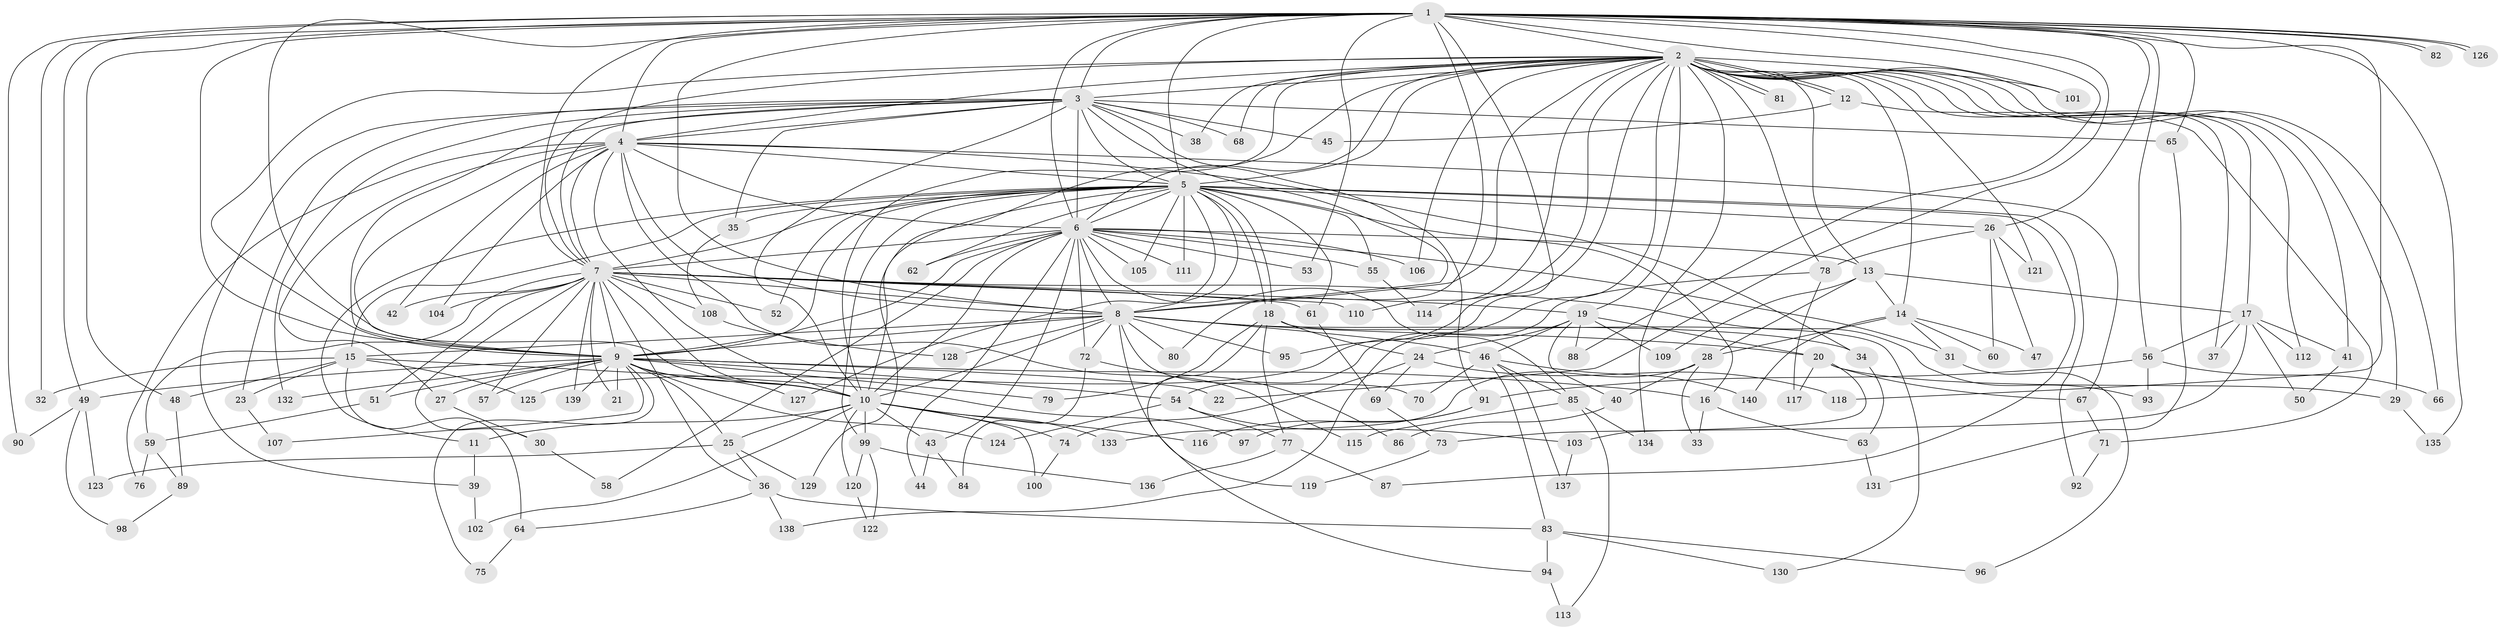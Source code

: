 // Generated by graph-tools (version 1.1) at 2025/10/02/27/25 16:10:57]
// undirected, 140 vertices, 305 edges
graph export_dot {
graph [start="1"]
  node [color=gray90,style=filled];
  1;
  2;
  3;
  4;
  5;
  6;
  7;
  8;
  9;
  10;
  11;
  12;
  13;
  14;
  15;
  16;
  17;
  18;
  19;
  20;
  21;
  22;
  23;
  24;
  25;
  26;
  27;
  28;
  29;
  30;
  31;
  32;
  33;
  34;
  35;
  36;
  37;
  38;
  39;
  40;
  41;
  42;
  43;
  44;
  45;
  46;
  47;
  48;
  49;
  50;
  51;
  52;
  53;
  54;
  55;
  56;
  57;
  58;
  59;
  60;
  61;
  62;
  63;
  64;
  65;
  66;
  67;
  68;
  69;
  70;
  71;
  72;
  73;
  74;
  75;
  76;
  77;
  78;
  79;
  80;
  81;
  82;
  83;
  84;
  85;
  86;
  87;
  88;
  89;
  90;
  91;
  92;
  93;
  94;
  95;
  96;
  97;
  98;
  99;
  100;
  101;
  102;
  103;
  104;
  105;
  106;
  107;
  108;
  109;
  110;
  111;
  112;
  113;
  114;
  115;
  116;
  117;
  118;
  119;
  120;
  121;
  122;
  123;
  124;
  125;
  126;
  127;
  128;
  129;
  130;
  131;
  132;
  133;
  134;
  135;
  136;
  137;
  138;
  139;
  140;
  1 -- 2;
  1 -- 3;
  1 -- 4;
  1 -- 5;
  1 -- 6;
  1 -- 7;
  1 -- 8;
  1 -- 9;
  1 -- 10;
  1 -- 22;
  1 -- 26;
  1 -- 32;
  1 -- 48;
  1 -- 49;
  1 -- 53;
  1 -- 56;
  1 -- 65;
  1 -- 80;
  1 -- 82;
  1 -- 82;
  1 -- 88;
  1 -- 90;
  1 -- 101;
  1 -- 118;
  1 -- 125;
  1 -- 126;
  1 -- 126;
  1 -- 135;
  2 -- 3;
  2 -- 4;
  2 -- 5;
  2 -- 6;
  2 -- 7;
  2 -- 8;
  2 -- 9;
  2 -- 10;
  2 -- 12;
  2 -- 12;
  2 -- 13;
  2 -- 14;
  2 -- 17;
  2 -- 19;
  2 -- 29;
  2 -- 37;
  2 -- 38;
  2 -- 41;
  2 -- 54;
  2 -- 66;
  2 -- 68;
  2 -- 78;
  2 -- 81;
  2 -- 81;
  2 -- 95;
  2 -- 101;
  2 -- 106;
  2 -- 110;
  2 -- 112;
  2 -- 114;
  2 -- 121;
  2 -- 129;
  2 -- 134;
  3 -- 4;
  3 -- 5;
  3 -- 6;
  3 -- 7;
  3 -- 8;
  3 -- 9;
  3 -- 10;
  3 -- 23;
  3 -- 35;
  3 -- 38;
  3 -- 39;
  3 -- 45;
  3 -- 65;
  3 -- 68;
  3 -- 91;
  3 -- 132;
  4 -- 5;
  4 -- 6;
  4 -- 7;
  4 -- 8;
  4 -- 9;
  4 -- 10;
  4 -- 27;
  4 -- 34;
  4 -- 42;
  4 -- 67;
  4 -- 76;
  4 -- 104;
  4 -- 115;
  5 -- 6;
  5 -- 7;
  5 -- 8;
  5 -- 9;
  5 -- 10;
  5 -- 11;
  5 -- 15;
  5 -- 16;
  5 -- 18;
  5 -- 18;
  5 -- 26;
  5 -- 35;
  5 -- 52;
  5 -- 55;
  5 -- 61;
  5 -- 62;
  5 -- 87;
  5 -- 92;
  5 -- 99;
  5 -- 105;
  5 -- 111;
  5 -- 127;
  6 -- 7;
  6 -- 8;
  6 -- 9;
  6 -- 10;
  6 -- 13;
  6 -- 31;
  6 -- 43;
  6 -- 44;
  6 -- 53;
  6 -- 55;
  6 -- 58;
  6 -- 62;
  6 -- 72;
  6 -- 85;
  6 -- 105;
  6 -- 106;
  6 -- 111;
  7 -- 8;
  7 -- 9;
  7 -- 10;
  7 -- 19;
  7 -- 21;
  7 -- 30;
  7 -- 36;
  7 -- 42;
  7 -- 51;
  7 -- 52;
  7 -- 57;
  7 -- 59;
  7 -- 61;
  7 -- 93;
  7 -- 104;
  7 -- 108;
  7 -- 110;
  7 -- 139;
  8 -- 9;
  8 -- 10;
  8 -- 15;
  8 -- 20;
  8 -- 34;
  8 -- 46;
  8 -- 70;
  8 -- 72;
  8 -- 80;
  8 -- 95;
  8 -- 119;
  8 -- 128;
  9 -- 10;
  9 -- 16;
  9 -- 21;
  9 -- 22;
  9 -- 25;
  9 -- 27;
  9 -- 49;
  9 -- 51;
  9 -- 54;
  9 -- 57;
  9 -- 75;
  9 -- 79;
  9 -- 107;
  9 -- 124;
  9 -- 127;
  9 -- 132;
  9 -- 139;
  10 -- 11;
  10 -- 25;
  10 -- 43;
  10 -- 74;
  10 -- 99;
  10 -- 100;
  10 -- 102;
  10 -- 116;
  10 -- 120;
  10 -- 133;
  11 -- 39;
  12 -- 45;
  12 -- 71;
  13 -- 14;
  13 -- 17;
  13 -- 28;
  13 -- 109;
  14 -- 28;
  14 -- 31;
  14 -- 47;
  14 -- 60;
  14 -- 140;
  15 -- 23;
  15 -- 32;
  15 -- 48;
  15 -- 64;
  15 -- 97;
  15 -- 125;
  16 -- 33;
  16 -- 63;
  17 -- 37;
  17 -- 41;
  17 -- 50;
  17 -- 56;
  17 -- 73;
  17 -- 112;
  18 -- 24;
  18 -- 77;
  18 -- 79;
  18 -- 94;
  18 -- 130;
  19 -- 20;
  19 -- 24;
  19 -- 40;
  19 -- 46;
  19 -- 88;
  19 -- 109;
  20 -- 29;
  20 -- 67;
  20 -- 103;
  20 -- 117;
  23 -- 107;
  24 -- 69;
  24 -- 74;
  24 -- 118;
  25 -- 36;
  25 -- 123;
  25 -- 129;
  26 -- 47;
  26 -- 60;
  26 -- 78;
  26 -- 121;
  27 -- 30;
  28 -- 33;
  28 -- 40;
  28 -- 133;
  29 -- 135;
  30 -- 58;
  31 -- 96;
  34 -- 63;
  35 -- 108;
  36 -- 64;
  36 -- 83;
  36 -- 138;
  39 -- 102;
  40 -- 86;
  41 -- 50;
  43 -- 44;
  43 -- 84;
  46 -- 70;
  46 -- 83;
  46 -- 85;
  46 -- 137;
  46 -- 140;
  48 -- 89;
  49 -- 90;
  49 -- 98;
  49 -- 123;
  51 -- 59;
  54 -- 77;
  54 -- 103;
  54 -- 124;
  55 -- 114;
  56 -- 66;
  56 -- 91;
  56 -- 93;
  59 -- 76;
  59 -- 89;
  61 -- 69;
  63 -- 131;
  64 -- 75;
  65 -- 131;
  67 -- 71;
  69 -- 73;
  71 -- 92;
  72 -- 84;
  72 -- 86;
  73 -- 119;
  74 -- 100;
  77 -- 87;
  77 -- 136;
  78 -- 117;
  78 -- 138;
  83 -- 94;
  83 -- 96;
  83 -- 130;
  85 -- 113;
  85 -- 115;
  85 -- 134;
  89 -- 98;
  91 -- 97;
  91 -- 116;
  94 -- 113;
  99 -- 120;
  99 -- 122;
  99 -- 136;
  103 -- 137;
  108 -- 128;
  120 -- 122;
}

